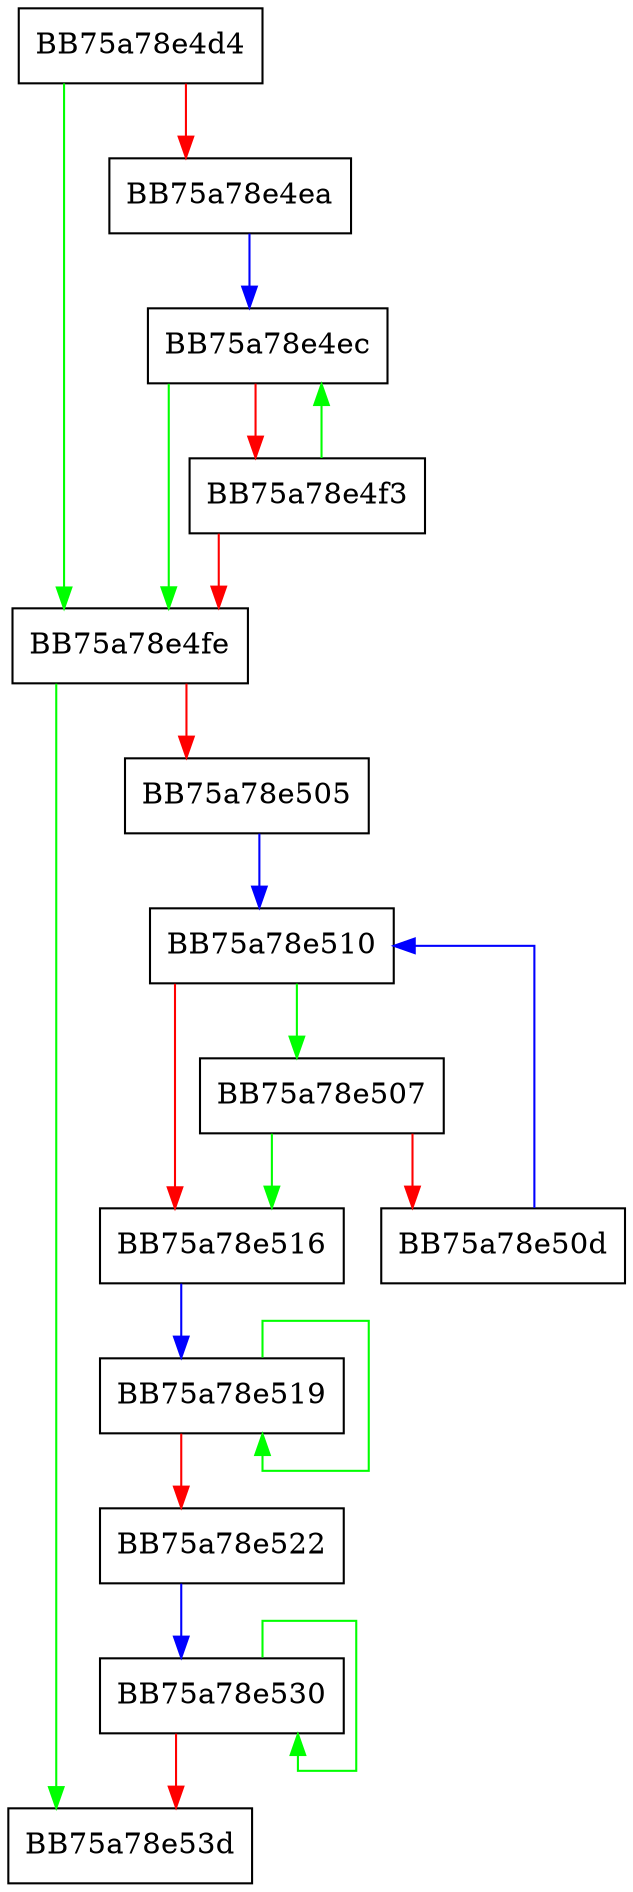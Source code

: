 digraph crop_zeroes {
  node [shape="box"];
  graph [splines=ortho];
  BB75a78e4d4 -> BB75a78e4fe [color="green"];
  BB75a78e4d4 -> BB75a78e4ea [color="red"];
  BB75a78e4ea -> BB75a78e4ec [color="blue"];
  BB75a78e4ec -> BB75a78e4fe [color="green"];
  BB75a78e4ec -> BB75a78e4f3 [color="red"];
  BB75a78e4f3 -> BB75a78e4ec [color="green"];
  BB75a78e4f3 -> BB75a78e4fe [color="red"];
  BB75a78e4fe -> BB75a78e53d [color="green"];
  BB75a78e4fe -> BB75a78e505 [color="red"];
  BB75a78e505 -> BB75a78e510 [color="blue"];
  BB75a78e507 -> BB75a78e516 [color="green"];
  BB75a78e507 -> BB75a78e50d [color="red"];
  BB75a78e50d -> BB75a78e510 [color="blue"];
  BB75a78e510 -> BB75a78e507 [color="green"];
  BB75a78e510 -> BB75a78e516 [color="red"];
  BB75a78e516 -> BB75a78e519 [color="blue"];
  BB75a78e519 -> BB75a78e519 [color="green"];
  BB75a78e519 -> BB75a78e522 [color="red"];
  BB75a78e522 -> BB75a78e530 [color="blue"];
  BB75a78e530 -> BB75a78e530 [color="green"];
  BB75a78e530 -> BB75a78e53d [color="red"];
}